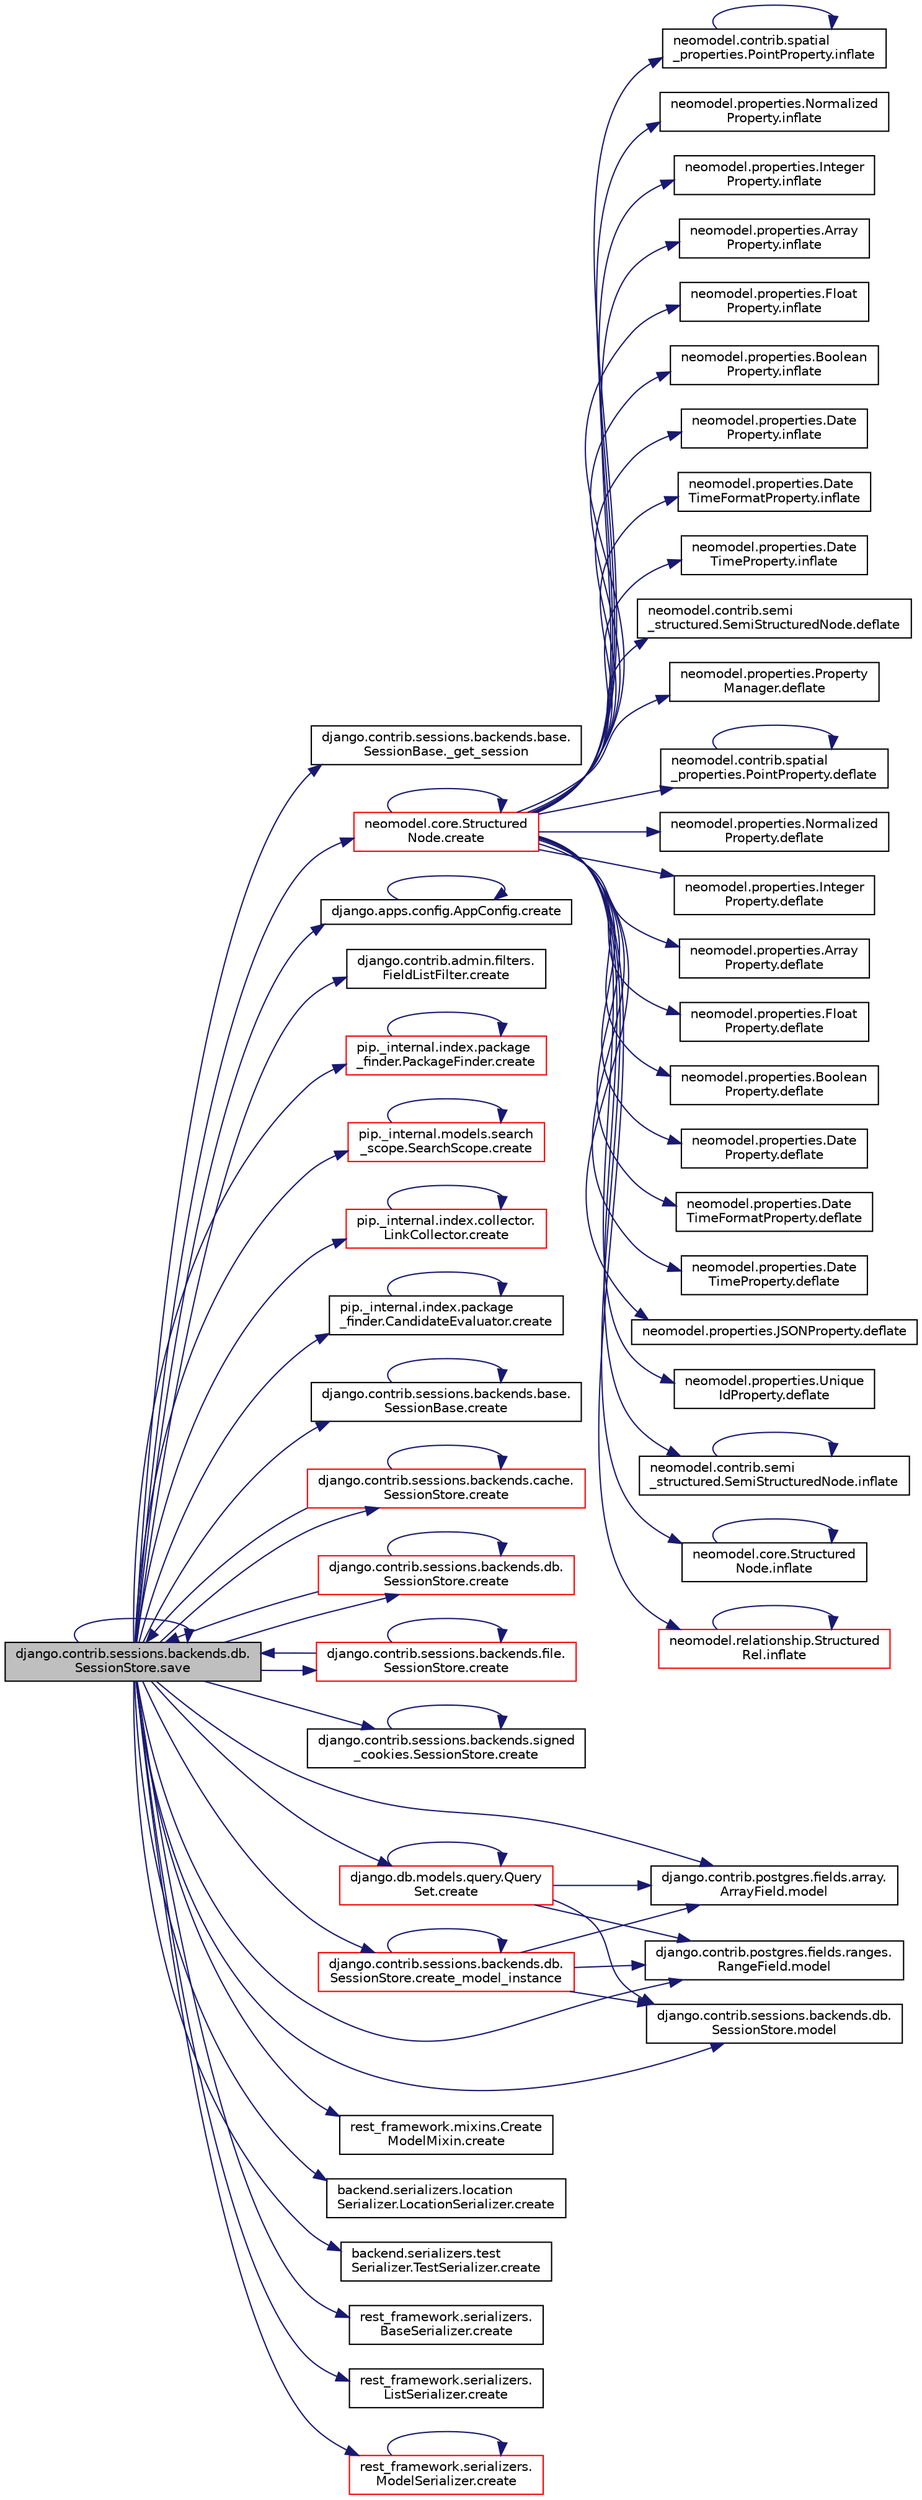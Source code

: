 digraph "django.contrib.sessions.backends.db.SessionStore.save"
{
 // LATEX_PDF_SIZE
  edge [fontname="Helvetica",fontsize="10",labelfontname="Helvetica",labelfontsize="10"];
  node [fontname="Helvetica",fontsize="10",shape=record];
  rankdir="LR";
  Node1 [label="django.contrib.sessions.backends.db.\lSessionStore.save",height=0.2,width=0.4,color="black", fillcolor="grey75", style="filled", fontcolor="black",tooltip=" "];
  Node1 -> Node2 [color="midnightblue",fontsize="10",style="solid",fontname="Helvetica"];
  Node2 [label="django.contrib.sessions.backends.base.\lSessionBase._get_session",height=0.2,width=0.4,color="black", fillcolor="white", style="filled",URL="$d1/d6e/classdjango_1_1contrib_1_1sessions_1_1backends_1_1base_1_1_session_base.html#aede1bb569737768159f079105d8c732b",tooltip=" "];
  Node1 -> Node3 [color="midnightblue",fontsize="10",style="solid",fontname="Helvetica"];
  Node3 [label="neomodel.core.Structured\lNode.create",height=0.2,width=0.4,color="red", fillcolor="white", style="filled",URL="$d8/d5d/classneomodel_1_1core_1_1_structured_node.html#af12340b98cbb07ae0fdac5fa52b02369",tooltip=" "];
  Node3 -> Node3 [color="midnightblue",fontsize="10",style="solid",fontname="Helvetica"];
  Node3 -> Node4 [color="midnightblue",fontsize="10",style="solid",fontname="Helvetica"];
  Node4 [label="neomodel.contrib.semi\l_structured.SemiStructuredNode.deflate",height=0.2,width=0.4,color="black", fillcolor="white", style="filled",URL="$d0/d63/classneomodel_1_1contrib_1_1semi__structured_1_1_semi_structured_node.html#a5ad95560c3ac844e8fd4cd34544b9496",tooltip=" "];
  Node3 -> Node5 [color="midnightblue",fontsize="10",style="solid",fontname="Helvetica"];
  Node5 [label="neomodel.properties.Property\lManager.deflate",height=0.2,width=0.4,color="black", fillcolor="white", style="filled",URL="$d7/d8c/classneomodel_1_1properties_1_1_property_manager.html#a9dd396c8943b6ea8c1aa8fc59fa502cb",tooltip=" "];
  Node3 -> Node6 [color="midnightblue",fontsize="10",style="solid",fontname="Helvetica"];
  Node6 [label="neomodel.contrib.spatial\l_properties.PointProperty.deflate",height=0.2,width=0.4,color="black", fillcolor="white", style="filled",URL="$d8/db3/classneomodel_1_1contrib_1_1spatial__properties_1_1_point_property.html#a0d78ec099eae60ac41a26b7078d3118b",tooltip=" "];
  Node6 -> Node6 [color="midnightblue",fontsize="10",style="solid",fontname="Helvetica"];
  Node3 -> Node7 [color="midnightblue",fontsize="10",style="solid",fontname="Helvetica"];
  Node7 [label="neomodel.properties.Normalized\lProperty.deflate",height=0.2,width=0.4,color="black", fillcolor="white", style="filled",URL="$da/dc5/classneomodel_1_1properties_1_1_normalized_property.html#a4b2078ff25325f10172d1ce734e0939f",tooltip=" "];
  Node3 -> Node8 [color="midnightblue",fontsize="10",style="solid",fontname="Helvetica"];
  Node8 [label="neomodel.properties.Integer\lProperty.deflate",height=0.2,width=0.4,color="black", fillcolor="white", style="filled",URL="$da/d65/classneomodel_1_1properties_1_1_integer_property.html#a43989a73b0a6316384e4fb48ad5e56d4",tooltip=" "];
  Node3 -> Node9 [color="midnightblue",fontsize="10",style="solid",fontname="Helvetica"];
  Node9 [label="neomodel.properties.Array\lProperty.deflate",height=0.2,width=0.4,color="black", fillcolor="white", style="filled",URL="$d7/d7e/classneomodel_1_1properties_1_1_array_property.html#a34048f5b2d247b0aadabf8892b557b2e",tooltip=" "];
  Node3 -> Node10 [color="midnightblue",fontsize="10",style="solid",fontname="Helvetica"];
  Node10 [label="neomodel.properties.Float\lProperty.deflate",height=0.2,width=0.4,color="black", fillcolor="white", style="filled",URL="$d7/d18/classneomodel_1_1properties_1_1_float_property.html#a8496bf002c88614c0f788672992e4125",tooltip=" "];
  Node3 -> Node11 [color="midnightblue",fontsize="10",style="solid",fontname="Helvetica"];
  Node11 [label="neomodel.properties.Boolean\lProperty.deflate",height=0.2,width=0.4,color="black", fillcolor="white", style="filled",URL="$d6/dbc/classneomodel_1_1properties_1_1_boolean_property.html#a81552f907445a1a5fae841c2d45157f3",tooltip=" "];
  Node3 -> Node12 [color="midnightblue",fontsize="10",style="solid",fontname="Helvetica"];
  Node12 [label="neomodel.properties.Date\lProperty.deflate",height=0.2,width=0.4,color="black", fillcolor="white", style="filled",URL="$d2/d91/classneomodel_1_1properties_1_1_date_property.html#a37ecfe7c051eb2086210f9633db6927f",tooltip=" "];
  Node3 -> Node13 [color="midnightblue",fontsize="10",style="solid",fontname="Helvetica"];
  Node13 [label="neomodel.properties.Date\lTimeFormatProperty.deflate",height=0.2,width=0.4,color="black", fillcolor="white", style="filled",URL="$d4/dad/classneomodel_1_1properties_1_1_date_time_format_property.html#a30437abe6ddeec17bb32e359d2dd8b5f",tooltip=" "];
  Node3 -> Node14 [color="midnightblue",fontsize="10",style="solid",fontname="Helvetica"];
  Node14 [label="neomodel.properties.Date\lTimeProperty.deflate",height=0.2,width=0.4,color="black", fillcolor="white", style="filled",URL="$d7/d3f/classneomodel_1_1properties_1_1_date_time_property.html#a2b4095544c861a9d05fa17beafe22559",tooltip=" "];
  Node3 -> Node15 [color="midnightblue",fontsize="10",style="solid",fontname="Helvetica"];
  Node15 [label="neomodel.properties.JSONProperty.deflate",height=0.2,width=0.4,color="black", fillcolor="white", style="filled",URL="$de/d97/classneomodel_1_1properties_1_1_j_s_o_n_property.html#a095310113a62565ca3ebdec90986fde0",tooltip=" "];
  Node3 -> Node16 [color="midnightblue",fontsize="10",style="solid",fontname="Helvetica"];
  Node16 [label="neomodel.properties.Unique\lIdProperty.deflate",height=0.2,width=0.4,color="black", fillcolor="white", style="filled",URL="$d1/d14/classneomodel_1_1properties_1_1_unique_id_property.html#ae871ea962752eb246a978b953f50def5",tooltip=" "];
  Node3 -> Node17 [color="midnightblue",fontsize="10",style="solid",fontname="Helvetica"];
  Node17 [label="neomodel.contrib.semi\l_structured.SemiStructuredNode.inflate",height=0.2,width=0.4,color="black", fillcolor="white", style="filled",URL="$d0/d63/classneomodel_1_1contrib_1_1semi__structured_1_1_semi_structured_node.html#a78ce40043ab16814a894614e4a90dcb6",tooltip=" "];
  Node17 -> Node17 [color="midnightblue",fontsize="10",style="solid",fontname="Helvetica"];
  Node3 -> Node18 [color="midnightblue",fontsize="10",style="solid",fontname="Helvetica"];
  Node18 [label="neomodel.core.Structured\lNode.inflate",height=0.2,width=0.4,color="black", fillcolor="white", style="filled",URL="$d8/d5d/classneomodel_1_1core_1_1_structured_node.html#a1ff007e425c9ee0e9d2fe3e0f1db668b",tooltip=" "];
  Node18 -> Node18 [color="midnightblue",fontsize="10",style="solid",fontname="Helvetica"];
  Node3 -> Node19 [color="midnightblue",fontsize="10",style="solid",fontname="Helvetica"];
  Node19 [label="neomodel.relationship.Structured\lRel.inflate",height=0.2,width=0.4,color="red", fillcolor="white", style="filled",URL="$d9/d08/classneomodel_1_1relationship_1_1_structured_rel.html#ab286efaca61a70cb83692c8ca1dde656",tooltip=" "];
  Node19 -> Node19 [color="midnightblue",fontsize="10",style="solid",fontname="Helvetica"];
  Node3 -> Node21 [color="midnightblue",fontsize="10",style="solid",fontname="Helvetica"];
  Node21 [label="neomodel.contrib.spatial\l_properties.PointProperty.inflate",height=0.2,width=0.4,color="black", fillcolor="white", style="filled",URL="$d8/db3/classneomodel_1_1contrib_1_1spatial__properties_1_1_point_property.html#af9ae9756429197e3a3635e14c78f2c2d",tooltip=" "];
  Node21 -> Node21 [color="midnightblue",fontsize="10",style="solid",fontname="Helvetica"];
  Node3 -> Node22 [color="midnightblue",fontsize="10",style="solid",fontname="Helvetica"];
  Node22 [label="neomodel.properties.Normalized\lProperty.inflate",height=0.2,width=0.4,color="black", fillcolor="white", style="filled",URL="$da/dc5/classneomodel_1_1properties_1_1_normalized_property.html#ab2fe8ced84d3dbb09e3cb189f5c30667",tooltip=" "];
  Node3 -> Node23 [color="midnightblue",fontsize="10",style="solid",fontname="Helvetica"];
  Node23 [label="neomodel.properties.Integer\lProperty.inflate",height=0.2,width=0.4,color="black", fillcolor="white", style="filled",URL="$da/d65/classneomodel_1_1properties_1_1_integer_property.html#a3fa47ce9b68a7382433777890679e891",tooltip=" "];
  Node3 -> Node24 [color="midnightblue",fontsize="10",style="solid",fontname="Helvetica"];
  Node24 [label="neomodel.properties.Array\lProperty.inflate",height=0.2,width=0.4,color="black", fillcolor="white", style="filled",URL="$d7/d7e/classneomodel_1_1properties_1_1_array_property.html#afce3f17c61f4f9487cfe974bf86883c0",tooltip=" "];
  Node3 -> Node25 [color="midnightblue",fontsize="10",style="solid",fontname="Helvetica"];
  Node25 [label="neomodel.properties.Float\lProperty.inflate",height=0.2,width=0.4,color="black", fillcolor="white", style="filled",URL="$d7/d18/classneomodel_1_1properties_1_1_float_property.html#a5f73b8b3e18f4c43edd4d25b0283210a",tooltip=" "];
  Node3 -> Node26 [color="midnightblue",fontsize="10",style="solid",fontname="Helvetica"];
  Node26 [label="neomodel.properties.Boolean\lProperty.inflate",height=0.2,width=0.4,color="black", fillcolor="white", style="filled",URL="$d6/dbc/classneomodel_1_1properties_1_1_boolean_property.html#ae856a6b2d0991a7c2c95a97045a4508a",tooltip=" "];
  Node3 -> Node27 [color="midnightblue",fontsize="10",style="solid",fontname="Helvetica"];
  Node27 [label="neomodel.properties.Date\lProperty.inflate",height=0.2,width=0.4,color="black", fillcolor="white", style="filled",URL="$d2/d91/classneomodel_1_1properties_1_1_date_property.html#afcb5824f3a9f323862e785d4b3bf9eb1",tooltip=" "];
  Node3 -> Node28 [color="midnightblue",fontsize="10",style="solid",fontname="Helvetica"];
  Node28 [label="neomodel.properties.Date\lTimeFormatProperty.inflate",height=0.2,width=0.4,color="black", fillcolor="white", style="filled",URL="$d4/dad/classneomodel_1_1properties_1_1_date_time_format_property.html#af8a246196ad1df1a44941801b503bed2",tooltip=" "];
  Node3 -> Node29 [color="midnightblue",fontsize="10",style="solid",fontname="Helvetica"];
  Node29 [label="neomodel.properties.Date\lTimeProperty.inflate",height=0.2,width=0.4,color="black", fillcolor="white", style="filled",URL="$d7/d3f/classneomodel_1_1properties_1_1_date_time_property.html#a568ecfaf37464bdbdf03a52c0c70527f",tooltip=" "];
  Node1 -> Node33 [color="midnightblue",fontsize="10",style="solid",fontname="Helvetica"];
  Node33 [label="django.apps.config.AppConfig.create",height=0.2,width=0.4,color="black", fillcolor="white", style="filled",URL="$d9/de0/classdjango_1_1apps_1_1config_1_1_app_config.html#a4808be5261e41382a924b42d7ef621c3",tooltip=" "];
  Node33 -> Node33 [color="midnightblue",fontsize="10",style="solid",fontname="Helvetica"];
  Node1 -> Node34 [color="midnightblue",fontsize="10",style="solid",fontname="Helvetica"];
  Node34 [label="django.contrib.admin.filters.\lFieldListFilter.create",height=0.2,width=0.4,color="black", fillcolor="white", style="filled",URL="$d1/d72/classdjango_1_1contrib_1_1admin_1_1filters_1_1_field_list_filter.html#ae83f4fd0e217eac7fce541a6a172e3cb",tooltip=" "];
  Node1 -> Node35 [color="midnightblue",fontsize="10",style="solid",fontname="Helvetica"];
  Node35 [label="pip._internal.index.package\l_finder.PackageFinder.create",height=0.2,width=0.4,color="red", fillcolor="white", style="filled",URL="$da/d3f/classpip_1_1__internal_1_1index_1_1package__finder_1_1_package_finder.html#a2b35b8ceac01c021a9408172794c1faa",tooltip=" "];
  Node35 -> Node35 [color="midnightblue",fontsize="10",style="solid",fontname="Helvetica"];
  Node1 -> Node37 [color="midnightblue",fontsize="10",style="solid",fontname="Helvetica"];
  Node37 [label="pip._internal.models.search\l_scope.SearchScope.create",height=0.2,width=0.4,color="red", fillcolor="white", style="filled",URL="$df/dcd/classpip_1_1__internal_1_1models_1_1search__scope_1_1_search_scope.html#a3cba0b0e895713c4d7fbc17f76a4a39d",tooltip=" "];
  Node37 -> Node37 [color="midnightblue",fontsize="10",style="solid",fontname="Helvetica"];
  Node1 -> Node41 [color="midnightblue",fontsize="10",style="solid",fontname="Helvetica"];
  Node41 [label="pip._internal.index.collector.\lLinkCollector.create",height=0.2,width=0.4,color="red", fillcolor="white", style="filled",URL="$d9/d03/classpip_1_1__internal_1_1index_1_1collector_1_1_link_collector.html#a7b9607326945865d20618b284cdbe309",tooltip=" "];
  Node41 -> Node41 [color="midnightblue",fontsize="10",style="solid",fontname="Helvetica"];
  Node1 -> Node42 [color="midnightblue",fontsize="10",style="solid",fontname="Helvetica"];
  Node42 [label="pip._internal.index.package\l_finder.CandidateEvaluator.create",height=0.2,width=0.4,color="black", fillcolor="white", style="filled",URL="$d0/d30/classpip_1_1__internal_1_1index_1_1package__finder_1_1_candidate_evaluator.html#aed1da761fdd8963694340f0b0abc73d2",tooltip=" "];
  Node42 -> Node42 [color="midnightblue",fontsize="10",style="solid",fontname="Helvetica"];
  Node1 -> Node43 [color="midnightblue",fontsize="10",style="solid",fontname="Helvetica"];
  Node43 [label="django.contrib.sessions.backends.base.\lSessionBase.create",height=0.2,width=0.4,color="black", fillcolor="white", style="filled",URL="$d1/d6e/classdjango_1_1contrib_1_1sessions_1_1backends_1_1base_1_1_session_base.html#af5c1fd6bd673111d55fc1641a088274a",tooltip=" "];
  Node43 -> Node43 [color="midnightblue",fontsize="10",style="solid",fontname="Helvetica"];
  Node1 -> Node44 [color="midnightblue",fontsize="10",style="solid",fontname="Helvetica"];
  Node44 [label="django.contrib.sessions.backends.cache.\lSessionStore.create",height=0.2,width=0.4,color="red", fillcolor="white", style="filled",URL="$df/d0f/classdjango_1_1contrib_1_1sessions_1_1backends_1_1cache_1_1_session_store.html#a446cd1693bf22269d431e4cfc9424763",tooltip=" "];
  Node44 -> Node44 [color="midnightblue",fontsize="10",style="solid",fontname="Helvetica"];
  Node44 -> Node1 [color="midnightblue",fontsize="10",style="solid",fontname="Helvetica"];
  Node1 -> Node49 [color="midnightblue",fontsize="10",style="solid",fontname="Helvetica"];
  Node49 [label="django.contrib.sessions.backends.db.\lSessionStore.create",height=0.2,width=0.4,color="red", fillcolor="white", style="filled",URL="$d2/d1a/classdjango_1_1contrib_1_1sessions_1_1backends_1_1db_1_1_session_store.html#abe55542a0377d5cadcaa995ab5983000",tooltip=" "];
  Node49 -> Node49 [color="midnightblue",fontsize="10",style="solid",fontname="Helvetica"];
  Node49 -> Node1 [color="midnightblue",fontsize="10",style="solid",fontname="Helvetica"];
  Node1 -> Node164 [color="midnightblue",fontsize="10",style="solid",fontname="Helvetica"];
  Node164 [label="django.contrib.sessions.backends.file.\lSessionStore.create",height=0.2,width=0.4,color="red", fillcolor="white", style="filled",URL="$dc/dba/classdjango_1_1contrib_1_1sessions_1_1backends_1_1file_1_1_session_store.html#a24fc651d4a7fdff19e780868a31f0600",tooltip=" "];
  Node164 -> Node164 [color="midnightblue",fontsize="10",style="solid",fontname="Helvetica"];
  Node164 -> Node1 [color="midnightblue",fontsize="10",style="solid",fontname="Helvetica"];
  Node1 -> Node5612 [color="midnightblue",fontsize="10",style="solid",fontname="Helvetica"];
  Node5612 [label="django.contrib.sessions.backends.signed\l_cookies.SessionStore.create",height=0.2,width=0.4,color="black", fillcolor="white", style="filled",URL="$d4/da0/classdjango_1_1contrib_1_1sessions_1_1backends_1_1signed__cookies_1_1_session_store.html#a3ddb42d0bfc93e119f2b62b5fe5e1eb9",tooltip=" "];
  Node5612 -> Node5612 [color="midnightblue",fontsize="10",style="solid",fontname="Helvetica"];
  Node1 -> Node5613 [color="midnightblue",fontsize="10",style="solid",fontname="Helvetica"];
  Node5613 [label="django.db.models.query.Query\lSet.create",height=0.2,width=0.4,color="red", fillcolor="white", style="filled",URL="$dd/d94/classdjango_1_1db_1_1models_1_1query_1_1_query_set.html#a7682e1abd818f73c95c849a131eef8de",tooltip=" "];
  Node5613 -> Node5613 [color="midnightblue",fontsize="10",style="solid",fontname="Helvetica"];
  Node5613 -> Node391 [color="midnightblue",fontsize="10",style="solid",fontname="Helvetica"];
  Node391 [label="django.contrib.postgres.fields.array.\lArrayField.model",height=0.2,width=0.4,color="black", fillcolor="white", style="filled",URL="$dc/ddf/classdjango_1_1contrib_1_1postgres_1_1fields_1_1array_1_1_array_field.html#a43ec884d709f829e50c6881dc369ce94",tooltip=" "];
  Node5613 -> Node392 [color="midnightblue",fontsize="10",style="solid",fontname="Helvetica"];
  Node392 [label="django.contrib.postgres.fields.ranges.\lRangeField.model",height=0.2,width=0.4,color="black", fillcolor="white", style="filled",URL="$d5/d99/classdjango_1_1contrib_1_1postgres_1_1fields_1_1ranges_1_1_range_field.html#a5f5cfd6917f141914484d606279cf20a",tooltip=" "];
  Node5613 -> Node393 [color="midnightblue",fontsize="10",style="solid",fontname="Helvetica"];
  Node393 [label="django.contrib.sessions.backends.db.\lSessionStore.model",height=0.2,width=0.4,color="black", fillcolor="white", style="filled",URL="$d2/d1a/classdjango_1_1contrib_1_1sessions_1_1backends_1_1db_1_1_session_store.html#a9b2f42869f296eab5fab4dd5867285df",tooltip=" "];
  Node1 -> Node5614 [color="midnightblue",fontsize="10",style="solid",fontname="Helvetica"];
  Node5614 [label="rest_framework.mixins.Create\lModelMixin.create",height=0.2,width=0.4,color="black", fillcolor="white", style="filled",URL="$d8/d76/classrest__framework_1_1mixins_1_1_create_model_mixin.html#a17e2d189769dbb2618dd0f0f15527780",tooltip=" "];
  Node1 -> Node5615 [color="midnightblue",fontsize="10",style="solid",fontname="Helvetica"];
  Node5615 [label="backend.serializers.location\lSerializer.LocationSerializer.create",height=0.2,width=0.4,color="black", fillcolor="white", style="filled",URL="$d5/d2f/classbackend_1_1serializers_1_1location_serializer_1_1_location_serializer.html#a6dff2e6fc50367a621152b125b8527c0",tooltip=" "];
  Node1 -> Node5616 [color="midnightblue",fontsize="10",style="solid",fontname="Helvetica"];
  Node5616 [label="backend.serializers.test\lSerializer.TestSerializer.create",height=0.2,width=0.4,color="black", fillcolor="white", style="filled",URL="$dc/da8/classbackend_1_1serializers_1_1test_serializer_1_1_test_serializer.html#acf07df190ff8186ee45e0c4ac44fc4cb",tooltip=" "];
  Node1 -> Node5617 [color="midnightblue",fontsize="10",style="solid",fontname="Helvetica"];
  Node5617 [label="rest_framework.serializers.\lBaseSerializer.create",height=0.2,width=0.4,color="black", fillcolor="white", style="filled",URL="$d9/de7/classrest__framework_1_1serializers_1_1_base_serializer.html#a963d77dca1ebdcdbd0c332eaf6c2783d",tooltip=" "];
  Node1 -> Node5618 [color="midnightblue",fontsize="10",style="solid",fontname="Helvetica"];
  Node5618 [label="rest_framework.serializers.\lListSerializer.create",height=0.2,width=0.4,color="black", fillcolor="white", style="filled",URL="$d9/dee/classrest__framework_1_1serializers_1_1_list_serializer.html#a630beac41c0e1f99936aeb22eaf45a74",tooltip=" "];
  Node1 -> Node5619 [color="midnightblue",fontsize="10",style="solid",fontname="Helvetica"];
  Node5619 [label="rest_framework.serializers.\lModelSerializer.create",height=0.2,width=0.4,color="red", fillcolor="white", style="filled",URL="$d7/d55/classrest__framework_1_1serializers_1_1_model_serializer.html#a0971f9f26780a602b27e79f9238fb41c",tooltip=" "];
  Node5619 -> Node5619 [color="midnightblue",fontsize="10",style="solid",fontname="Helvetica"];
  Node1 -> Node5754 [color="midnightblue",fontsize="10",style="solid",fontname="Helvetica"];
  Node5754 [label="django.contrib.sessions.backends.db.\lSessionStore.create_model_instance",height=0.2,width=0.4,color="red", fillcolor="white", style="filled",URL="$d2/d1a/classdjango_1_1contrib_1_1sessions_1_1backends_1_1db_1_1_session_store.html#a201d72e2f21315e89ee14302a2ab7a1c",tooltip=" "];
  Node5754 -> Node5754 [color="midnightblue",fontsize="10",style="solid",fontname="Helvetica"];
  Node5754 -> Node391 [color="midnightblue",fontsize="10",style="solid",fontname="Helvetica"];
  Node5754 -> Node392 [color="midnightblue",fontsize="10",style="solid",fontname="Helvetica"];
  Node5754 -> Node393 [color="midnightblue",fontsize="10",style="solid",fontname="Helvetica"];
  Node1 -> Node391 [color="midnightblue",fontsize="10",style="solid",fontname="Helvetica"];
  Node1 -> Node392 [color="midnightblue",fontsize="10",style="solid",fontname="Helvetica"];
  Node1 -> Node393 [color="midnightblue",fontsize="10",style="solid",fontname="Helvetica"];
  Node1 -> Node1 [color="midnightblue",fontsize="10",style="solid",fontname="Helvetica"];
}
